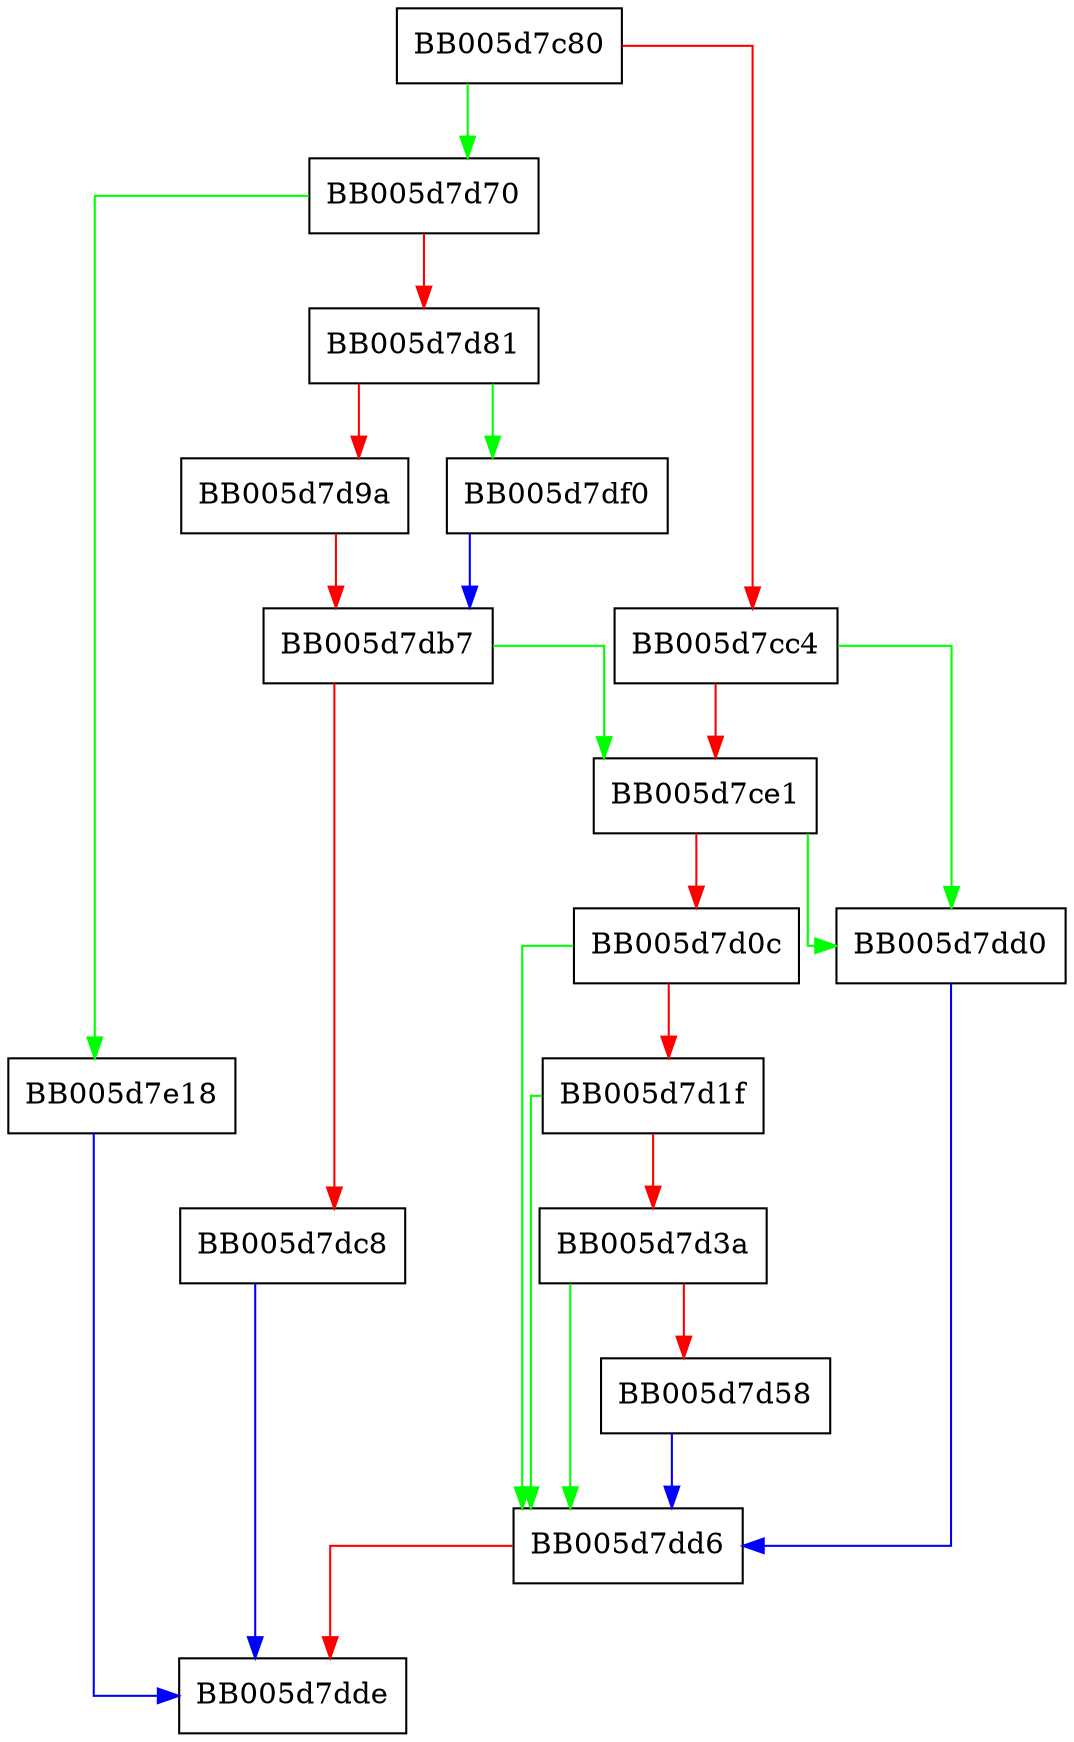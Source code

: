 digraph EVP_SignFinal_ex {
  node [shape="box"];
  graph [splines=ortho];
  BB005d7c80 -> BB005d7d70 [color="green"];
  BB005d7c80 -> BB005d7cc4 [color="red"];
  BB005d7cc4 -> BB005d7dd0 [color="green"];
  BB005d7cc4 -> BB005d7ce1 [color="red"];
  BB005d7ce1 -> BB005d7dd0 [color="green"];
  BB005d7ce1 -> BB005d7d0c [color="red"];
  BB005d7d0c -> BB005d7dd6 [color="green"];
  BB005d7d0c -> BB005d7d1f [color="red"];
  BB005d7d1f -> BB005d7dd6 [color="green"];
  BB005d7d1f -> BB005d7d3a [color="red"];
  BB005d7d3a -> BB005d7dd6 [color="green"];
  BB005d7d3a -> BB005d7d58 [color="red"];
  BB005d7d58 -> BB005d7dd6 [color="blue"];
  BB005d7d70 -> BB005d7e18 [color="green"];
  BB005d7d70 -> BB005d7d81 [color="red"];
  BB005d7d81 -> BB005d7df0 [color="green"];
  BB005d7d81 -> BB005d7d9a [color="red"];
  BB005d7d9a -> BB005d7db7 [color="red"];
  BB005d7db7 -> BB005d7ce1 [color="green"];
  BB005d7db7 -> BB005d7dc8 [color="red"];
  BB005d7dc8 -> BB005d7dde [color="blue"];
  BB005d7dd0 -> BB005d7dd6 [color="blue"];
  BB005d7dd6 -> BB005d7dde [color="red"];
  BB005d7df0 -> BB005d7db7 [color="blue"];
  BB005d7e18 -> BB005d7dde [color="blue"];
}